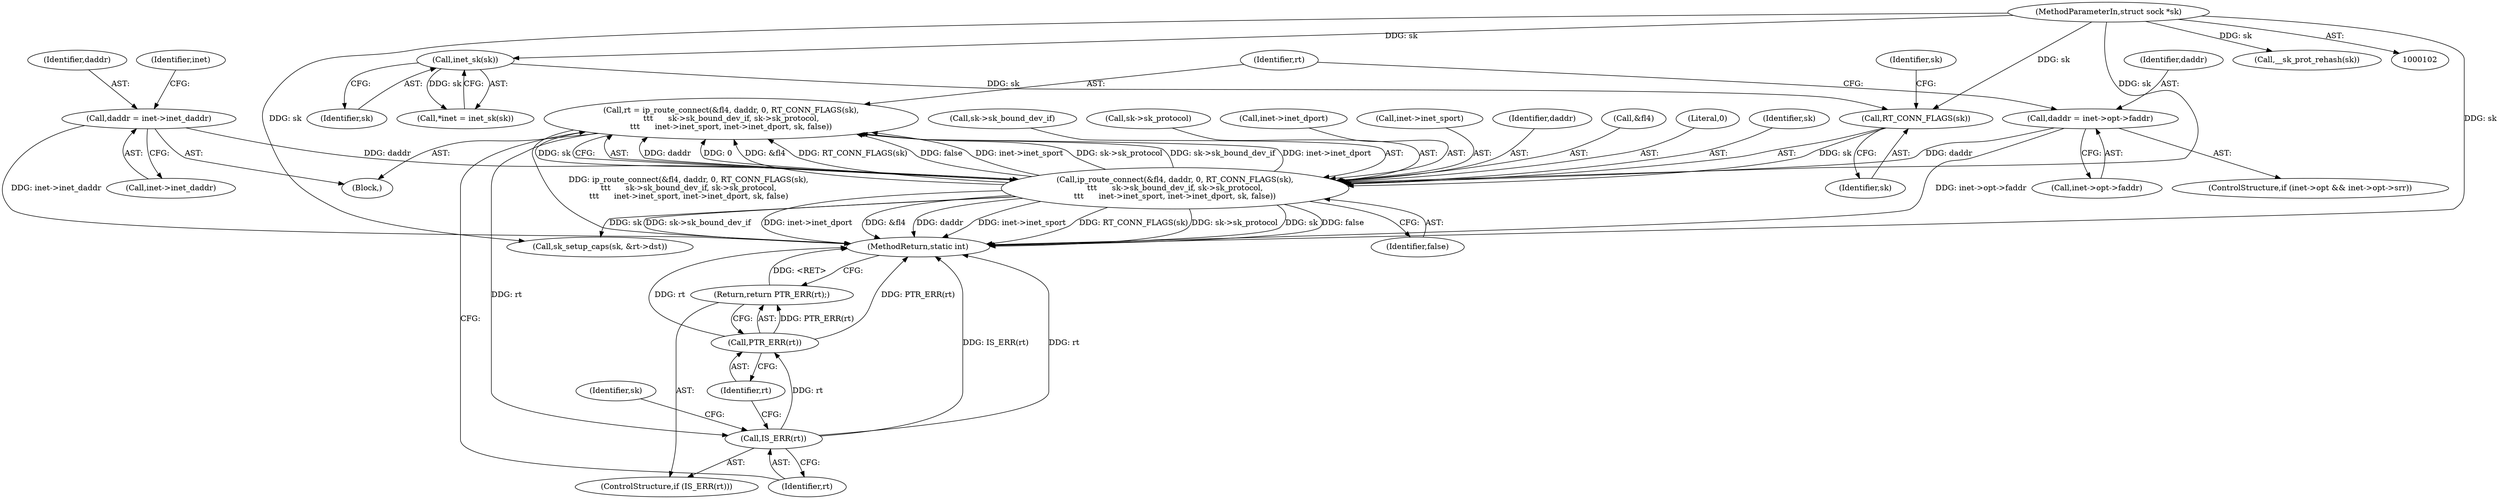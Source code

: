 digraph "1_linux_f6d8bd051c391c1c0458a30b2a7abcd939329259_3@API" {
"1000142" [label="(Call,rt = ip_route_connect(&fl4, daddr, 0, RT_CONN_FLAGS(sk),\n\t\t\t      sk->sk_bound_dev_if, sk->sk_protocol,\n\t\t\t      inet->inet_sport, inet->inet_dport, sk, false))"];
"1000144" [label="(Call,ip_route_connect(&fl4, daddr, 0, RT_CONN_FLAGS(sk),\n\t\t\t      sk->sk_bound_dev_if, sk->sk_protocol,\n\t\t\t      inet->inet_sport, inet->inet_dport, sk, false))"];
"1000117" [label="(Call,daddr = inet->inet_daddr)"];
"1000135" [label="(Call,daddr = inet->opt->faddr)"];
"1000149" [label="(Call,RT_CONN_FLAGS(sk))"];
"1000108" [label="(Call,inet_sk(sk))"];
"1000103" [label="(MethodParameterIn,struct sock *sk)"];
"1000166" [label="(Call,IS_ERR(rt))"];
"1000169" [label="(Call,PTR_ERR(rt))"];
"1000168" [label="(Return,return PTR_ERR(rt);)"];
"1000151" [label="(Call,sk->sk_bound_dev_if)"];
"1000109" [label="(Identifier,sk)"];
"1000150" [label="(Identifier,sk)"];
"1000117" [label="(Call,daddr = inet->inet_daddr)"];
"1000143" [label="(Identifier,rt)"];
"1000154" [label="(Call,sk->sk_protocol)"];
"1000142" [label="(Call,rt = ip_route_connect(&fl4, daddr, 0, RT_CONN_FLAGS(sk),\n\t\t\t      sk->sk_bound_dev_if, sk->sk_protocol,\n\t\t\t      inet->inet_sport, inet->inet_dport, sk, false))"];
"1000118" [label="(Identifier,daddr)"];
"1000119" [label="(Call,inet->inet_daddr)"];
"1000128" [label="(Identifier,inet)"];
"1000160" [label="(Call,inet->inet_dport)"];
"1000206" [label="(MethodReturn,static int)"];
"1000169" [label="(Call,PTR_ERR(rt))"];
"1000136" [label="(Identifier,daddr)"];
"1000166" [label="(Call,IS_ERR(rt))"];
"1000144" [label="(Call,ip_route_connect(&fl4, daddr, 0, RT_CONN_FLAGS(sk),\n\t\t\t      sk->sk_bound_dev_if, sk->sk_protocol,\n\t\t\t      inet->inet_sport, inet->inet_dport, sk, false))"];
"1000103" [label="(MethodParameterIn,struct sock *sk)"];
"1000135" [label="(Call,daddr = inet->opt->faddr)"];
"1000165" [label="(ControlStructure,if (IS_ERR(rt)))"];
"1000137" [label="(Call,inet->opt->faddr)"];
"1000171" [label="(Call,sk_setup_caps(sk, &rt->dst))"];
"1000125" [label="(ControlStructure,if (inet->opt && inet->opt->srr))"];
"1000157" [label="(Call,inet->inet_sport)"];
"1000167" [label="(Identifier,rt)"];
"1000147" [label="(Identifier,daddr)"];
"1000104" [label="(Block,)"];
"1000145" [label="(Call,&fl4)"];
"1000152" [label="(Identifier,sk)"];
"1000170" [label="(Identifier,rt)"];
"1000149" [label="(Call,RT_CONN_FLAGS(sk))"];
"1000108" [label="(Call,inet_sk(sk))"];
"1000106" [label="(Call,*inet = inet_sk(sk))"];
"1000168" [label="(Return,return PTR_ERR(rt);)"];
"1000202" [label="(Call,__sk_prot_rehash(sk))"];
"1000148" [label="(Literal,0)"];
"1000163" [label="(Identifier,sk)"];
"1000164" [label="(Identifier,false)"];
"1000172" [label="(Identifier,sk)"];
"1000142" -> "1000104"  [label="AST: "];
"1000142" -> "1000144"  [label="CFG: "];
"1000143" -> "1000142"  [label="AST: "];
"1000144" -> "1000142"  [label="AST: "];
"1000167" -> "1000142"  [label="CFG: "];
"1000142" -> "1000206"  [label="DDG: ip_route_connect(&fl4, daddr, 0, RT_CONN_FLAGS(sk),\n\t\t\t      sk->sk_bound_dev_if, sk->sk_protocol,\n\t\t\t      inet->inet_sport, inet->inet_dport, sk, false)"];
"1000144" -> "1000142"  [label="DDG: daddr"];
"1000144" -> "1000142"  [label="DDG: 0"];
"1000144" -> "1000142"  [label="DDG: &fl4"];
"1000144" -> "1000142"  [label="DDG: RT_CONN_FLAGS(sk)"];
"1000144" -> "1000142"  [label="DDG: false"];
"1000144" -> "1000142"  [label="DDG: inet->inet_sport"];
"1000144" -> "1000142"  [label="DDG: sk->sk_protocol"];
"1000144" -> "1000142"  [label="DDG: sk->sk_bound_dev_if"];
"1000144" -> "1000142"  [label="DDG: inet->inet_dport"];
"1000144" -> "1000142"  [label="DDG: sk"];
"1000142" -> "1000166"  [label="DDG: rt"];
"1000144" -> "1000164"  [label="CFG: "];
"1000145" -> "1000144"  [label="AST: "];
"1000147" -> "1000144"  [label="AST: "];
"1000148" -> "1000144"  [label="AST: "];
"1000149" -> "1000144"  [label="AST: "];
"1000151" -> "1000144"  [label="AST: "];
"1000154" -> "1000144"  [label="AST: "];
"1000157" -> "1000144"  [label="AST: "];
"1000160" -> "1000144"  [label="AST: "];
"1000163" -> "1000144"  [label="AST: "];
"1000164" -> "1000144"  [label="AST: "];
"1000144" -> "1000206"  [label="DDG: inet->inet_sport"];
"1000144" -> "1000206"  [label="DDG: RT_CONN_FLAGS(sk)"];
"1000144" -> "1000206"  [label="DDG: sk->sk_protocol"];
"1000144" -> "1000206"  [label="DDG: sk"];
"1000144" -> "1000206"  [label="DDG: false"];
"1000144" -> "1000206"  [label="DDG: sk->sk_bound_dev_if"];
"1000144" -> "1000206"  [label="DDG: inet->inet_dport"];
"1000144" -> "1000206"  [label="DDG: &fl4"];
"1000144" -> "1000206"  [label="DDG: daddr"];
"1000117" -> "1000144"  [label="DDG: daddr"];
"1000135" -> "1000144"  [label="DDG: daddr"];
"1000149" -> "1000144"  [label="DDG: sk"];
"1000103" -> "1000144"  [label="DDG: sk"];
"1000144" -> "1000171"  [label="DDG: sk"];
"1000117" -> "1000104"  [label="AST: "];
"1000117" -> "1000119"  [label="CFG: "];
"1000118" -> "1000117"  [label="AST: "];
"1000119" -> "1000117"  [label="AST: "];
"1000128" -> "1000117"  [label="CFG: "];
"1000117" -> "1000206"  [label="DDG: inet->inet_daddr"];
"1000135" -> "1000125"  [label="AST: "];
"1000135" -> "1000137"  [label="CFG: "];
"1000136" -> "1000135"  [label="AST: "];
"1000137" -> "1000135"  [label="AST: "];
"1000143" -> "1000135"  [label="CFG: "];
"1000135" -> "1000206"  [label="DDG: inet->opt->faddr"];
"1000149" -> "1000150"  [label="CFG: "];
"1000150" -> "1000149"  [label="AST: "];
"1000152" -> "1000149"  [label="CFG: "];
"1000108" -> "1000149"  [label="DDG: sk"];
"1000103" -> "1000149"  [label="DDG: sk"];
"1000108" -> "1000106"  [label="AST: "];
"1000108" -> "1000109"  [label="CFG: "];
"1000109" -> "1000108"  [label="AST: "];
"1000106" -> "1000108"  [label="CFG: "];
"1000108" -> "1000106"  [label="DDG: sk"];
"1000103" -> "1000108"  [label="DDG: sk"];
"1000103" -> "1000102"  [label="AST: "];
"1000103" -> "1000206"  [label="DDG: sk"];
"1000103" -> "1000171"  [label="DDG: sk"];
"1000103" -> "1000202"  [label="DDG: sk"];
"1000166" -> "1000165"  [label="AST: "];
"1000166" -> "1000167"  [label="CFG: "];
"1000167" -> "1000166"  [label="AST: "];
"1000170" -> "1000166"  [label="CFG: "];
"1000172" -> "1000166"  [label="CFG: "];
"1000166" -> "1000206"  [label="DDG: IS_ERR(rt)"];
"1000166" -> "1000206"  [label="DDG: rt"];
"1000166" -> "1000169"  [label="DDG: rt"];
"1000169" -> "1000168"  [label="AST: "];
"1000169" -> "1000170"  [label="CFG: "];
"1000170" -> "1000169"  [label="AST: "];
"1000168" -> "1000169"  [label="CFG: "];
"1000169" -> "1000206"  [label="DDG: PTR_ERR(rt)"];
"1000169" -> "1000206"  [label="DDG: rt"];
"1000169" -> "1000168"  [label="DDG: PTR_ERR(rt)"];
"1000168" -> "1000165"  [label="AST: "];
"1000206" -> "1000168"  [label="CFG: "];
"1000168" -> "1000206"  [label="DDG: <RET>"];
}
